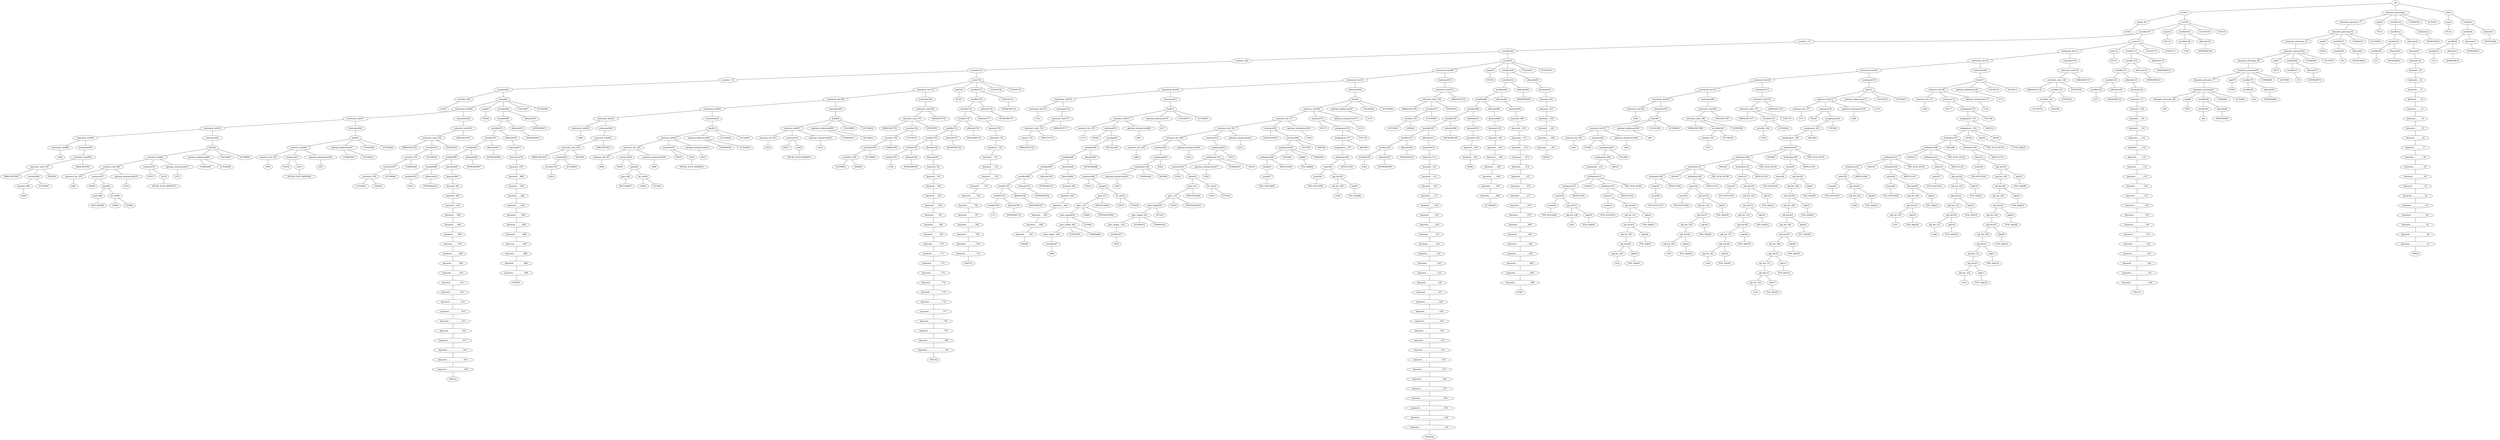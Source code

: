 strict graph {
	S0 -- actlist1
	S0 -- dramatis_personae2
	S0 -- title3

	title3 -- peq4
	title3 -- wordlist5

	wordlist5 -- wordlist6
	wordlist5 -- allwords7

	allwords7 -- ANYWORD8


	wordlist6 -- wordlist9
	wordlist6 -- allwords10

	allwords10 -- ANYWORD11


	wordlist9 -- wordlist12
	wordlist9 -- allwords13

	allwords13 -- ANYWORD14


	wordlist12 -- λ15

	peq4 -- PE16


	dramatis_personae2 -- dramatis_personae_17
	dramatis_personae2 -- peq18
	dramatis_personae2 -- wordlist19
	dramatis_personae2 -- COMMA20
	dramatis_personae2 -- ACTOR21



	wordlist19 -- wordlist22
	wordlist19 -- allwords23

	allwords23 -- ANYWORD24


	wordlist22 -- wordlist25
	wordlist22 -- allwords26

	allwords26 -- keyword27

	keyword27 -- keyword_28

	keyword_28 -- keyword__29

	keyword__29 -- keyword___30

	keyword___30 -- keyword____31

	keyword____31 -- keyword_____32

	keyword_____32 -- keyword______33

	keyword______33 -- keyword_______34

	keyword_______34 -- keyword________35

	keyword________35 -- keyword_________36

	keyword_________36 -- keyword__________37

	keyword__________37 -- keyword___________38

	keyword___________38 -- keyword____________39

	keyword____________39 -- keyword_____________40

	keyword_____________40 -- keyword______________41

	keyword______________41 -- keyword_______________42

	keyword_______________42 -- keyword________________43

	keyword________________43 -- keyword_________________44

	keyword_________________44 -- keyword__________________45

	keyword__________________45 -- keyword___________________46

	keyword___________________46 -- keyword____________________47

	keyword____________________47 -- THE48


	wordlist25 -- wordlist49
	wordlist25 -- allwords50

	allwords50 -- ANYWORD51


	wordlist49 -- λ52

	peq18 -- PE53


	dramatis_personae_17 -- dramatis_personae54

	dramatis_personae54 -- dramatis_personae_55
	dramatis_personae54 -- peq56
	dramatis_personae54 -- wordlist57
	dramatis_personae54 -- COMMA58
	dramatis_personae54 -- ACTOR59



	wordlist57 -- wordlist60
	wordlist57 -- allwords61

	allwords61 -- ANYWORD62


	wordlist60 -- λ63

	peq56 -- PE64


	dramatis_personae_55 -- dramatis_personae65

	dramatis_personae65 -- dramatis_personae_66
	dramatis_personae65 -- peq67
	dramatis_personae65 -- wordlist68
	dramatis_personae65 -- COMMA69
	dramatis_personae65 -- ACTOR70



	wordlist68 -- wordlist71
	wordlist68 -- allwords72

	allwords72 -- ANYWORD73


	wordlist71 -- λ74

	peq67 -- PE75


	dramatis_personae_66 -- dramatis_personae76

	dramatis_personae76 -- dramatis_personae_77
	dramatis_personae76 -- peq78
	dramatis_personae76 -- wordlist79
	dramatis_personae76 -- COMMA80
	dramatis_personae76 -- ACTOR81



	wordlist79 -- wordlist82
	wordlist79 -- allwords83

	allwords83 -- ANYWORD84


	wordlist82 -- λ85

	peq78 -- PE86


	dramatis_personae_77 -- dramatis_personae87

	dramatis_personae87 -- dramatis_personae_88
	dramatis_personae87 -- peq89
	dramatis_personae87 -- wordlist90
	dramatis_personae87 -- COMMA91
	dramatis_personae87 -- ACTOR92



	wordlist90 -- wordlist93
	wordlist90 -- allwords94

	allwords94 -- ANYWORD95


	wordlist93 -- λ96

	peq89 -- PE97


	dramatis_personae_88 -- λ98

	actlist1 -- actlist_99
	actlist1 -- act100

	act100 -- scenelist101
	act100 -- peq102
	act100 -- wordlist103
	act100 -- COLON104
	act100 -- ACT105



	wordlist103 -- wordlist106
	wordlist103 -- allwords107

	allwords107 -- ANYWORD108


	wordlist106 -- λ109

	peq102 -- PE110


	scenelist101 -- scenelist_111
	scenelist101 -- scene112

	scene112 -- statement_list113
	scene112 -- peq114
	scene112 -- wordlist115
	scene112 -- COLON116
	scene112 -- SCENE117



	wordlist115 -- wordlist118
	wordlist115 -- allwords119

	allwords119 -- ANYWORD120


	wordlist118 -- wordlist121
	wordlist118 -- allwords122

	allwords122 -- ANYWORD123


	wordlist121 -- wordlist124
	wordlist121 -- allwords125

	allwords125 -- keyword126

	keyword126 -- keyword_127

	keyword_127 -- keyword__128

	keyword__128 -- keyword___129

	keyword___129 -- keyword____130

	keyword____130 -- keyword_____131

	keyword_____131 -- keyword______132

	keyword______132 -- keyword_______133

	keyword_______133 -- keyword________134

	keyword________134 -- keyword_________135

	keyword_________135 -- keyword__________136

	keyword__________136 -- keyword___________137

	keyword___________137 -- keyword____________138

	keyword____________138 -- keyword_____________139

	keyword_____________139 -- keyword______________140

	keyword______________140 -- keyword_______________141

	keyword_______________141 -- keyword________________142

	keyword________________142 -- keyword_________________143

	keyword_________________143 -- keyword__________________144

	keyword__________________144 -- keyword___________________145

	keyword___________________145 -- keyword____________________146

	keyword____________________146 -- THE147


	wordlist124 -- wordlist148
	wordlist124 -- allwords149

	allwords149 -- ANYWORD150


	wordlist148 -- λ151

	peq114 -- PE152


	statement_list113 -- statement_list153
	statement_list113 -- statement154

	statement154 -- enterexit_stmt155

	enterexit_stmt155 -- enterexit_stmt_156
	enterexit_stmt155 -- LBRACKET157


	enterexit_stmt_156 -- RBRACKET158
	enterexit_stmt_156 -- actorlist159
	enterexit_stmt_156 -- ENTER160


	actorlist159 -- actorlist_161
	actorlist159 -- ACTOR162


	actorlist_161 -- ACTOR163
	actorlist_161 -- AND164




	statement_list153 -- statement_list165
	statement_list153 -- statement166

	statement166 -- line167

	line167 -- sentence_list168
	line167 -- optional_addressee169
	line167 -- COLON170
	line167 -- ACTOR171



	optional_addressee169 -- λ172

	sentence_list168 -- sentence_list_173
	sentence_list168 -- sentence174
	sentence_list168 -- optional_interjection175

	optional_interjection175 -- λ176

	sentence174 -- PE177
	sentence174 -- assignment178

	assignment178 -- assignment_179
	assignment178 -- YOU180


	assignment_179 -- assignment__181
	assignment_179 -- ARE182


	assignment__181 -- arithmetic183
	assignment__181 -- AS184
	assignment__181 -- adj185
	assignment__181 -- AS186


	adj185 -- POS_ADJ187



	arithmetic183 -- arithmetic188
	arithmetic183 -- AND189
	arithmetic183 -- arithmetic190
	arithmetic183 -- THE_SUM_OF191


	arithmetic190 -- value192
	arithmetic190 -- ARTICLE193


	value192 -- noun194
	value192 -- adj_list195

	adj_list195 -- adj_list_196
	adj_list195 -- adj197

	adj197 -- POS_ADJ198


	adj_list_196 -- adj_list199

	adj_list199 -- adj_list_200
	adj_list199 -- adj201

	adj201 -- POS_ADJ202


	adj_list_200 -- adj_list203

	adj_list203 -- adj_list_204
	adj_list203 -- adj205

	adj205 -- POS_ADJ206


	adj_list_204 -- adj_list207

	adj_list207 -- adj_list_208
	adj_list207 -- adj209

	adj209 -- POS_ADJ210


	adj_list_208 -- adj_list211

	adj_list211 -- adj_list_212
	adj_list211 -- adj213

	adj213 -- POS_ADJ214


	adj_list_212 -- adj_list215

	adj_list215 -- adj_list_216
	adj_list215 -- adj217

	adj217 -- POS_ADJ218


	adj_list_216 -- λ219

	noun194 -- POS_NOUN220



	arithmetic188 -- arithmetic221
	arithmetic188 -- AND222
	arithmetic188 -- arithmetic223
	arithmetic188 -- THE_SUM_OF224


	arithmetic223 -- value225
	arithmetic223 -- ARTICLE226


	value225 -- noun227
	value225 -- adj_list228

	adj_list228 -- adj_list_229
	adj_list228 -- adj230

	adj230 -- POS_ADJ231


	adj_list_229 -- adj_list232

	adj_list232 -- adj_list_233
	adj_list232 -- adj234

	adj234 -- POS_ADJ235


	adj_list_233 -- adj_list236

	adj_list236 -- adj_list_237
	adj_list236 -- adj238

	adj238 -- POS_ADJ239


	adj_list_237 -- λ240

	noun227 -- POS_NOUN241



	arithmetic221 -- arithmetic242
	arithmetic221 -- AND243
	arithmetic221 -- arithmetic244
	arithmetic221 -- THE_SUM_OF245


	arithmetic244 -- value246
	arithmetic244 -- ARTICLE247


	value246 -- noun248
	value246 -- adj_list249

	adj_list249 -- adj_list_250
	adj_list249 -- adj251

	adj251 -- POS_ADJ252


	adj_list_250 -- adj_list253

	adj_list253 -- adj_list_254
	adj_list253 -- adj255

	adj255 -- POS_ADJ256


	adj_list_254 -- λ257

	noun248 -- POS_NOUN258



	arithmetic242 -- value259
	arithmetic242 -- ARTICLE260


	value259 -- noun261
	value259 -- adj_list262

	adj_list262 -- adj_list_263
	adj_list262 -- adj264

	adj264 -- POS_ADJ265


	adj_list_263 -- λ266

	noun261 -- POS_NOUN267



	sentence_list_173 -- λ268

	statement_list165 -- statement_list269
	statement_list165 -- statement270

	statement270 -- line271

	line271 -- sentence_list272
	line271 -- optional_addressee273
	line271 -- COLON274
	line271 -- ACTOR275



	optional_addressee273 -- λ276

	sentence_list272 -- sentence_list_277
	sentence_list272 -- sentence278
	sentence_list272 -- optional_interjection279

	optional_interjection279 -- λ280

	sentence278 -- PE281
	sentence278 -- assignment282

	assignment282 -- assignment_283
	assignment282 -- YOU284


	assignment_283 -- assignment__285
	assignment_283 -- ARE286


	assignment__285 -- arithmetic287

	arithmetic287 -- arithmetic288
	arithmetic287 -- AND289
	arithmetic287 -- arithmetic290
	arithmetic287 -- THE_SUM_OF291


	arithmetic290 -- value292
	arithmetic290 -- ARTICLE293


	value292 -- noun294
	value292 -- adj_list295

	adj_list295 -- adj_list_296
	adj_list295 -- adj297

	adj297 -- POS_ADJ298


	adj_list_296 -- adj_list299

	adj_list299 -- adj_list_300
	adj_list299 -- adj301

	adj301 -- POS_ADJ302


	adj_list_300 -- adj_list303

	adj_list303 -- adj_list_304
	adj_list303 -- adj305

	adj305 -- POS_ADJ306


	adj_list_304 -- adj_list307

	adj_list307 -- adj_list_308
	adj_list307 -- adj309

	adj309 -- POS_ADJ310


	adj_list_308 -- adj_list311

	adj_list311 -- adj_list_312
	adj_list311 -- adj313

	adj313 -- POS_ADJ314


	adj_list_312 -- adj_list315

	adj_list315 -- adj_list_316
	adj_list315 -- adj317

	adj317 -- POS_ADJ318


	adj_list_316 -- λ319

	noun294 -- POS_NOUN320



	arithmetic288 -- arithmetic321
	arithmetic288 -- AND322
	arithmetic288 -- arithmetic323
	arithmetic288 -- THE_SUM_OF324


	arithmetic323 -- value325
	arithmetic323 -- ARTICLE326


	value325 -- noun327
	value325 -- adj_list328

	adj_list328 -- adj_list_329
	adj_list328 -- adj330

	adj330 -- POS_ADJ331


	adj_list_329 -- adj_list332

	adj_list332 -- adj_list_333
	adj_list332 -- adj334

	adj334 -- POS_ADJ335


	adj_list_333 -- adj_list336

	adj_list336 -- adj_list_337
	adj_list336 -- adj338

	adj338 -- POS_ADJ339


	adj_list_337 -- adj_list340

	adj_list340 -- adj_list_341
	adj_list340 -- adj342

	adj342 -- POS_ADJ343


	adj_list_341 -- λ344

	noun327 -- POS_NOUN345



	arithmetic321 -- arithmetic346
	arithmetic321 -- AND347
	arithmetic321 -- arithmetic348
	arithmetic321 -- THE_SUM_OF349


	arithmetic348 -- value350
	arithmetic348 -- ARTICLE351


	value350 -- noun352
	value350 -- adj_list353

	adj_list353 -- adj_list_354
	adj_list353 -- adj355

	adj355 -- POS_ADJ356


	adj_list_354 -- adj_list357

	adj_list357 -- adj_list_358
	adj_list357 -- adj359

	adj359 -- POS_ADJ360


	adj_list_358 -- adj_list361

	adj_list361 -- adj_list_362
	adj_list361 -- adj363

	adj363 -- POS_ADJ364


	adj_list_362 -- λ365

	noun352 -- POS_NOUN366



	arithmetic346 -- value367
	arithmetic346 -- ARTICLE368


	value367 -- noun369

	noun369 -- POS_NOUN370



	sentence_list_277 -- λ371

	statement_list269 -- statement_list372
	statement_list269 -- statement373

	statement373 -- enterexit_stmt374

	enterexit_stmt374 -- enterexit_stmt_375
	enterexit_stmt374 -- LBRACKET376


	enterexit_stmt_375 -- RBRACKET377
	enterexit_stmt_375 -- actorlist378
	enterexit_stmt_375 -- EXIT379


	actorlist378 -- actorlist_380
	actorlist378 -- ACTOR381


	actorlist_380 -- λ382


	statement_list372 -- statement_list383
	statement_list372 -- statement384

	statement384 -- enterexit_stmt385

	enterexit_stmt385 -- enterexit_stmt_386
	enterexit_stmt385 -- LBRACKET387


	enterexit_stmt_386 -- RBRACKET388
	enterexit_stmt_386 -- actorlist389
	enterexit_stmt_386 -- ENTER390


	actorlist389 -- actorlist_391
	actorlist389 -- ACTOR392


	actorlist_391 -- λ393


	statement_list383 -- statement_list394
	statement_list383 -- statement395

	statement395 -- line396

	line396 -- sentence_list397
	line396 -- optional_addressee398
	line396 -- COLON399
	line396 -- ACTOR400



	optional_addressee398 -- λ401

	sentence_list397 -- sentence_list_402
	sentence_list397 -- sentence403
	sentence_list397 -- optional_interjection404

	optional_interjection404 -- λ405

	sentence403 -- PE406
	sentence403 -- assignment407

	assignment407 -- assignment_408
	assignment407 -- YOU409


	assignment_408 -- assignment__410
	assignment_408 -- ARE411


	assignment__410 -- arithmetic412

	arithmetic412 -- arithmetic413
	arithmetic412 -- AND414
	arithmetic412 -- arithmetic415
	arithmetic412 -- THE_SUM_OF416


	arithmetic415 -- value417
	arithmetic415 -- ARTICLE418


	value417 -- noun419
	value417 -- adj_list420

	adj_list420 -- adj_list_421
	adj_list420 -- adj422

	adj422 -- POS_ADJ423


	adj_list_421 -- adj_list424

	adj_list424 -- adj_list_425
	adj_list424 -- adj426

	adj426 -- POS_ADJ427


	adj_list_425 -- adj_list428

	adj_list428 -- adj_list_429
	adj_list428 -- adj430

	adj430 -- POS_ADJ431


	adj_list_429 -- λ432

	noun419 -- POS_NOUN433



	arithmetic413 -- value434
	arithmetic413 -- ARTICLE435


	value434 -- noun436
	value434 -- adj_list437

	adj_list437 -- adj_list_438
	adj_list437 -- adj439

	adj439 -- POS_ADJ440


	adj_list_438 -- λ441

	noun436 -- POS_NOUN442



	sentence_list_402 -- λ443

	statement_list394 -- λ444

	scenelist_111 -- scenelist445

	scenelist445 -- scenelist_446
	scenelist445 -- scene447

	scene447 -- statement_list448
	scene447 -- peq449
	scene447 -- wordlist450
	scene447 -- COLON451
	scene447 -- SCENE452



	wordlist450 -- wordlist453
	wordlist450 -- allwords454

	allwords454 -- keyword455

	keyword455 -- keyword_456

	keyword_456 -- keyword__457

	keyword__457 -- keyword___458

	keyword___458 -- keyword____459

	keyword____459 -- keyword_____460

	keyword_____460 -- keyword______461

	keyword______461 -- WE462


	wordlist453 -- wordlist463
	wordlist453 -- allwords464

	allwords464 -- ANYWORD465


	wordlist463 -- wordlist466
	wordlist463 -- allwords467

	allwords467 -- keyword468

	keyword468 -- keyword_469

	keyword_469 -- keyword__470

	keyword__470 -- keyword___471

	keyword___471 -- keyword____472

	keyword____472 -- keyword_____473

	keyword_____473 -- keyword______474

	keyword______474 -- keyword_______475

	keyword_______475 -- keyword________476

	keyword________476 -- keyword_________477

	keyword_________477 -- keyword__________478

	keyword__________478 -- keyword___________479

	keyword___________479 -- keyword____________480

	keyword____________480 -- keyword_____________481

	keyword_____________481 -- keyword______________482

	keyword______________482 -- keyword_______________483

	keyword_______________483 -- keyword________________484

	keyword________________484 -- keyword_________________485

	keyword_________________485 -- keyword__________________486

	keyword__________________486 -- IF487


	wordlist466 -- wordlist488
	wordlist466 -- allwords489

	allwords489 -- keyword490

	keyword490 -- keyword_491

	keyword_491 -- keyword__492

	keyword__492 -- keyword___493

	keyword___493 -- keyword____494

	keyword____494 -- keyword_____495

	keyword_____495 -- keyword______496

	keyword______496 -- keyword_______497

	keyword_______497 -- keyword________498

	keyword________498 -- ACTOR499


	wordlist488 -- wordlist500
	wordlist488 -- allwords501

	allwords501 -- keyword502

	keyword502 -- keyword_503

	keyword_503 -- keyword__504

	keyword__504 -- keyword___505

	keyword___505 -- IS506


	wordlist500 -- wordlist507
	wordlist500 -- allwords508

	allwords508 -- ANYWORD509


	wordlist507 -- wordlist510
	wordlist507 -- allwords511

	allwords511 -- keyword512

	keyword512 -- keyword_513

	keyword_513 -- keyword__514

	keyword__514 -- keyword___515

	keyword___515 -- keyword____516

	keyword____516 -- keyword_____517

	keyword_____517 -- keyword______518

	keyword______518 -- keyword_______519

	keyword_______519 -- keyword________520

	keyword________520 -- keyword_________521

	keyword_________521 -- keyword__________522

	keyword__________522 -- keyword___________523

	keyword___________523 -- keyword____________524

	keyword____________524 -- keyword_____________525

	keyword_____________525 -- keyword______________526

	keyword______________526 -- keyword_______________527

	keyword_______________527 -- keyword________________528

	keyword________________528 -- keyword_________________529

	keyword_________________529 -- keyword__________________530

	keyword__________________530 -- keyword___________________531

	keyword___________________531 -- keyword____________________532

	keyword____________________532 -- keyword_____________________533

	keyword_____________________533 -- keyword______________________534

	keyword______________________534 -- keyword_______________________535

	keyword_______________________535 -- keyword________________________536

	keyword________________________536 -- keyword_________________________537

	keyword_________________________537 -- keyword__________________________538

	keyword__________________________538 -- keyword___________________________539

	keyword___________________________539 -- keyword____________________________540

	keyword____________________________540 -- keyword_____________________________541

	keyword_____________________________541 -- THAN542


	wordlist510 -- wordlist543
	wordlist510 -- allwords544

	allwords544 -- ANYWORD545


	wordlist543 -- wordlist546
	wordlist543 -- allwords547

	allwords547 -- ANYWORD548


	wordlist546 -- λ549

	peq449 -- PE550


	statement_list448 -- statement_list551
	statement_list448 -- statement552

	statement552 -- enterexit_stmt553

	enterexit_stmt553 -- enterexit_stmt_554
	enterexit_stmt553 -- LBRACKET555


	enterexit_stmt_554 -- RBRACKET556
	enterexit_stmt_554 -- actorlist557
	enterexit_stmt_554 -- ENTER558


	actorlist557 -- actorlist_559
	actorlist557 -- ACTOR560


	actorlist_559 -- ACTOR561
	actorlist_559 -- AND562




	statement_list551 -- statement_list563
	statement_list551 -- statement564

	statement564 -- line565

	line565 -- sentence_list566
	line565 -- optional_addressee567
	line565 -- COLON568
	line565 -- ACTOR569



	optional_addressee567 -- λ570

	sentence_list566 -- sentence_list_571
	sentence_list566 -- sentence572
	sentence_list566 -- optional_interjection573

	optional_interjection573 -- λ574

	sentence572 -- PE575
	sentence572 -- assignment576

	assignment576 -- assignment_577
	assignment576 -- YOU578


	assignment_577 -- assignment__579
	assignment_577 -- ARE580


	assignment__579 -- arithmetic581

	arithmetic581 -- value582
	arithmetic581 -- ARTICLE583


	value582 -- noun584
	value582 -- adj_list585

	adj_list585 -- adj_list_586
	adj_list585 -- adj587

	adj587 -- POS_ADJ588


	adj_list_586 -- λ589

	noun584 -- POS_NOUN590



	sentence_list_571 -- sentence_list_591
	sentence_list_571 -- sentence592
	sentence_list_571 -- optional_interjection593

	optional_interjection593 -- λ594

	sentence592 -- QUESTION595
	sentence592 -- question596

	question596 -- comparison597
	question596 -- YOU598
	question596 -- ARE599



	comparison597 -- arithmetic600
	comparison597 -- THAN601
	comparison597 -- adj602
	comparison597 -- MORE603


	adj602 -- POS_ADJ604



	arithmetic600 -- value605
	arithmetic600 -- ARTICLE606


	value605 -- noun607

	noun607 -- NEG_NOUN608



	sentence_list_591 -- sentence_list_609
	sentence_list_591 -- sentence610
	sentence_list_591 -- optional_interjection611

	optional_interjection611 -- λ612

	sentence610 -- conditional613

	conditional613 -- conditional_614
	conditional613 -- IF615


	conditional_614 -- sentence616
	conditional_614 -- optional_interjection617
	conditional_614 -- COMMA618
	conditional_614 -- SO619



	optional_interjection617 -- λ620

	sentence616 -- PE621
	sentence616 -- goto622

	goto622 -- goto_623
	goto622 -- let_us624

	let_us624 -- US625
	let_us624 -- LET626



	goto_623 -- goto__627
	goto_623 -- PROCEED628


	goto__627 -- goto_target629
	goto__627 -- TO630
	goto__627 -- POSTHASTE631



	goto_target629 -- goto_target_632
	goto_target629 -- ACT633


	goto_target_632 -- goto_target__634
	goto_target_632 -- SCENE635
	goto_target_632 -- COMMA636



	goto_target__634 -- wordlist637

	wordlist637 -- λ638


	sentence_list_609 -- sentence_list_639
	sentence_list_609 -- sentence640
	sentence_list_609 -- optional_interjection641

	optional_interjection641 -- λ642

	sentence640 -- conditional643

	conditional643 -- conditional_644
	conditional643 -- IF645


	conditional_644 -- sentence646
	conditional_644 -- optional_interjection647
	conditional_644 -- COMMA648
	conditional_644 -- NOT649



	optional_interjection647 -- λ650

	sentence646 -- PE651
	sentence646 -- goto652

	goto652 -- goto_653
	goto652 -- let_us654

	let_us654 -- US655
	let_us654 -- LET656



	goto_653 -- goto__657
	goto_653 -- PROCEED658


	goto__657 -- goto_target659
	goto__657 -- TO660
	goto__657 -- POSTHASTE661



	goto_target659 -- goto_target_662
	goto_target659 -- ACT663


	goto_target_662 -- goto_target__664
	goto_target_662 -- SCENE665
	goto_target_662 -- COMMA666



	goto_target__664 -- wordlist667

	wordlist667 -- λ668


	sentence_list_639 -- λ669

	statement_list563 -- statement_list670
	statement_list563 -- statement671

	statement671 -- line672

	line672 -- sentence_list673
	line672 -- optional_addressee674
	line672 -- COLON675
	line672 -- ACTOR676



	optional_addressee674 -- λ677

	sentence_list673 -- sentence_list_678
	sentence_list673 -- sentence679
	sentence_list673 -- optional_interjection680

	optional_interjection680 -- λ681

	sentence679 -- PE682
	sentence679 -- stackop683

	stackop683 -- wordlist684
	stackop683 -- RECALL685


	wordlist684 -- wordlist686
	wordlist684 -- allwords687

	allwords687 -- ANYWORD688


	wordlist686 -- wordlist689
	wordlist686 -- allwords690

	allwords690 -- keyword691

	keyword691 -- keyword_692

	keyword_692 -- keyword__693

	keyword__693 -- keyword___694

	keyword___694 -- keyword____695

	keyword____695 -- keyword_____696

	keyword_____696 -- keyword______697

	keyword______697 -- WE698


	wordlist689 -- wordlist699
	wordlist689 -- allwords700

	allwords700 -- ANYWORD701


	wordlist699 -- wordlist702
	wordlist699 -- allwords703

	allwords703 -- ANYWORD704


	wordlist702 -- wordlist705
	wordlist702 -- allwords706

	allwords706 -- ANYWORD707


	wordlist705 -- wordlist708
	wordlist705 -- allwords709

	allwords709 -- ANYWORD710


	wordlist708 -- λ711


	sentence_list_678 -- λ712

	statement_list670 -- statement_list713
	statement_list670 -- statement714

	statement714 -- enterexit_stmt715

	enterexit_stmt715 -- enterexit_stmt_716
	enterexit_stmt715 -- LBRACKET717


	enterexit_stmt_716 -- exeunt_718
	enterexit_stmt_716 -- EXEUNT719


	exeunt_718 -- RBRACKET720


	statement_list713 -- λ721

	scenelist_446 -- scenelist722

	scenelist722 -- scenelist_723
	scenelist722 -- scene724

	scene724 -- statement_list725
	scene724 -- peq726
	scene724 -- wordlist727
	scene724 -- COLON728
	scene724 -- SCENE729



	wordlist727 -- wordlist730
	wordlist727 -- allwords731

	allwords731 -- ANYWORD732


	wordlist730 -- wordlist733
	wordlist730 -- allwords734

	allwords734 -- ANYWORD735


	wordlist733 -- wordlist736
	wordlist733 -- allwords737

	allwords737 -- keyword738

	keyword738 -- keyword_739

	keyword_739 -- keyword__740

	keyword__740 -- keyword___741

	keyword___741 -- keyword____742

	keyword____742 -- keyword_____743

	keyword_____743 -- keyword______744

	keyword______744 -- keyword_______745

	keyword_______745 -- keyword________746

	keyword________746 -- keyword_________747

	keyword_________747 -- keyword__________748

	keyword__________748 -- keyword___________749

	keyword___________749 -- keyword____________750

	keyword____________750 -- keyword_____________751

	keyword_____________751 -- AND752


	wordlist736 -- wordlist753
	wordlist736 -- allwords754

	allwords754 -- ANYWORD755


	wordlist753 -- wordlist756
	wordlist753 -- allwords757

	allwords757 -- ANYWORD758


	wordlist756 -- wordlist759
	wordlist756 -- allwords760

	allwords760 -- keyword761

	keyword761 -- keyword_762

	keyword_762 -- keyword__763

	keyword__763 -- keyword___764

	keyword___764 -- keyword____765

	keyword____765 -- keyword_____766

	keyword_____766 -- keyword______767

	keyword______767 -- keyword_______768

	keyword_______768 -- keyword________769

	keyword________769 -- keyword_________770

	keyword_________770 -- keyword__________771

	keyword__________771 -- keyword___________772

	keyword___________772 -- keyword____________773

	keyword____________773 -- keyword_____________774

	keyword_____________774 -- keyword______________775

	keyword______________775 -- keyword_______________776

	keyword_______________776 -- keyword________________777

	keyword________________777 -- keyword_________________778

	keyword_________________778 -- keyword__________________779

	keyword__________________779 -- keyword___________________780

	keyword___________________780 -- keyword____________________781

	keyword____________________781 -- THE782


	wordlist759 -- wordlist783
	wordlist759 -- allwords784

	allwords784 -- ANYWORD785


	wordlist783 -- λ786

	peq726 -- PE787


	statement_list725 -- statement_list788
	statement_list725 -- statement789

	statement789 -- enterexit_stmt790

	enterexit_stmt790 -- enterexit_stmt_791
	enterexit_stmt790 -- LBRACKET792


	enterexit_stmt_791 -- RBRACKET793
	enterexit_stmt_791 -- actorlist794
	enterexit_stmt_791 -- ENTER795


	actorlist794 -- actorlist_796
	actorlist794 -- ACTOR797


	actorlist_796 -- actorlist2798
	actorlist_796 -- COMMA799


	actorlist2798 -- actorlist2_800
	actorlist2798 -- ACTOR801


	actorlist2_800 -- ACTOR802
	actorlist2_800 -- AND803




	statement_list788 -- statement_list804
	statement_list788 -- statement805

	statement805 -- line806

	line806 -- sentence_list807
	line806 -- optional_addressee808
	line806 -- COLON809
	line806 -- ACTOR810



	optional_addressee808 -- COMMA811
	optional_addressee808 -- ACTOR812



	sentence_list807 -- sentence_list_813
	sentence_list807 -- sentence814
	sentence_list807 -- optional_interjection815

	optional_interjection815 -- λ816

	sentence814 -- PE817
	sentence814 -- io818

	io818 -- SPEAK_YOUR_MIND819



	sentence_list_813 -- λ820

	statement_list804 -- statement_list821
	statement_list804 -- statement822

	statement822 -- line823

	line823 -- sentence_list824
	line823 -- optional_addressee825
	line823 -- COLON826
	line823 -- ACTOR827



	optional_addressee825 -- COMMA828
	optional_addressee825 -- ACTOR829



	sentence_list824 -- sentence_list_830
	sentence_list824 -- sentence831
	sentence_list824 -- optional_interjection832

	optional_interjection832 -- λ833

	sentence831 -- PE834
	sentence831 -- io835

	io835 -- SPEAK_YOUR_MIND836



	sentence_list_830 -- sentence_list_837
	sentence_list_830 -- sentence838
	sentence_list_830 -- optional_interjection839

	optional_interjection839 -- λ840

	sentence838 -- PE841
	sentence838 -- goto842

	goto842 -- goto_843
	goto842 -- let_us844

	let_us844 -- US845
	let_us844 -- LET846



	goto_843 -- RETURN847



	sentence_list_837 -- λ848

	statement_list821 -- statement_list849
	statement_list821 -- statement850

	statement850 -- enterexit_stmt851

	enterexit_stmt851 -- enterexit_stmt_852
	enterexit_stmt851 -- LBRACKET853


	enterexit_stmt_852 -- RBRACKET854
	enterexit_stmt_852 -- actorlist855
	enterexit_stmt_852 -- EXIT856


	actorlist855 -- actorlist_857
	actorlist855 -- ACTOR858


	actorlist_857 -- λ859


	statement_list849 -- λ860

	scenelist_723 -- scenelist861

	scenelist861 -- scenelist_862
	scenelist861 -- scene863

	scene863 -- statement_list864
	scene863 -- peq865
	scene863 -- wordlist866
	scene863 -- COLON867
	scene863 -- SCENE868



	wordlist866 -- wordlist869
	wordlist866 -- allwords870

	allwords870 -- ANYWORD871


	wordlist869 -- wordlist872
	wordlist869 -- allwords873

	allwords873 -- ANYWORD874


	wordlist872 -- wordlist875
	wordlist872 -- allwords876

	allwords876 -- keyword877

	keyword877 -- keyword_878

	keyword_878 -- keyword__879

	keyword__879 -- keyword___880

	keyword___880 -- keyword____881

	keyword____881 -- keyword_____882

	keyword_____882 -- keyword______883

	keyword______883 -- keyword_______884

	keyword_______884 -- keyword________885

	keyword________885 -- keyword_________886

	keyword_________886 -- keyword__________887

	keyword__________887 -- keyword___________888

	keyword___________888 -- keyword____________889

	keyword____________889 -- keyword_____________890

	keyword_____________890 -- AND891


	wordlist875 -- wordlist892
	wordlist875 -- allwords893

	allwords893 -- ANYWORD894


	wordlist892 -- wordlist895
	wordlist892 -- allwords896

	allwords896 -- ANYWORD897


	wordlist895 -- wordlist898
	wordlist895 -- allwords899

	allwords899 -- keyword900

	keyword900 -- keyword_901

	keyword_901 -- keyword__902

	keyword__902 -- keyword___903

	keyword___903 -- keyword____904

	keyword____904 -- keyword_____905

	keyword_____905 -- keyword______906

	keyword______906 -- keyword_______907

	keyword_______907 -- keyword________908

	keyword________908 -- keyword_________909

	keyword_________909 -- keyword__________910

	keyword__________910 -- keyword___________911

	keyword___________911 -- keyword____________912

	keyword____________912 -- keyword_____________913

	keyword_____________913 -- keyword______________914

	keyword______________914 -- keyword_______________915

	keyword_______________915 -- keyword________________916

	keyword________________916 -- keyword_________________917

	keyword_________________917 -- keyword__________________918

	keyword__________________918 -- keyword___________________919

	keyword___________________919 -- keyword____________________920

	keyword____________________920 -- THE921


	wordlist898 -- wordlist922
	wordlist898 -- allwords923

	allwords923 -- ANYWORD924


	wordlist922 -- λ925

	peq865 -- PE926


	statement_list864 -- statement_list927
	statement_list864 -- statement928

	statement928 -- enterexit_stmt929

	enterexit_stmt929 -- enterexit_stmt_930
	enterexit_stmt929 -- LBRACKET931


	enterexit_stmt_930 -- RBRACKET932
	enterexit_stmt_930 -- actorlist933
	enterexit_stmt_930 -- ENTER934


	actorlist933 -- actorlist_935
	actorlist933 -- ACTOR936


	actorlist_935 -- actorlist2937
	actorlist_935 -- COMMA938


	actorlist2937 -- actorlist2_939
	actorlist2937 -- ACTOR940


	actorlist2_939 -- ACTOR941
	actorlist2_939 -- AND942




	statement_list927 -- statement_list943
	statement_list927 -- statement944

	statement944 -- line945

	line945 -- sentence_list946
	line945 -- optional_addressee947
	line945 -- COLON948
	line945 -- ACTOR949



	optional_addressee947 -- COMMA950
	optional_addressee947 -- ACTOR951



	sentence_list946 -- sentence_list_952
	sentence_list946 -- sentence953
	sentence_list946 -- optional_interjection954

	optional_interjection954 -- λ955

	sentence953 -- PE956
	sentence953 -- io957

	io957 -- SPEAK_YOUR_MIND958



	sentence_list_952 -- λ959

	statement_list943 -- statement_list960
	statement_list943 -- statement961

	statement961 -- line962

	line962 -- sentence_list963
	line962 -- optional_addressee964
	line962 -- COLON965
	line962 -- ACTOR966



	optional_addressee964 -- COMMA967
	optional_addressee964 -- ACTOR968



	sentence_list963 -- sentence_list_969
	sentence_list963 -- sentence970
	sentence_list963 -- optional_interjection971

	optional_interjection971 -- λ972

	sentence970 -- PE973
	sentence970 -- io974

	io974 -- SPEAK_YOUR_MIND975



	sentence_list_969 -- sentence_list_976
	sentence_list_969 -- sentence977
	sentence_list_969 -- optional_interjection978

	optional_interjection978 -- λ979

	sentence977 -- PE980
	sentence977 -- goto981

	goto981 -- goto_982
	goto981 -- let_us983

	let_us983 -- US984
	let_us983 -- LET985



	goto_982 -- RETURN986



	sentence_list_976 -- λ987

	statement_list960 -- statement_list988
	statement_list960 -- statement989

	statement989 -- enterexit_stmt990

	enterexit_stmt990 -- enterexit_stmt_991
	enterexit_stmt990 -- LBRACKET992


	enterexit_stmt_991 -- RBRACKET993
	enterexit_stmt_991 -- actorlist994
	enterexit_stmt_991 -- EXIT995


	actorlist994 -- actorlist_996
	actorlist994 -- ACTOR997


	actorlist_996 -- λ998


	statement_list988 -- λ999

	scenelist_862 -- λ1000

	actlist_99 -- λ1001


}
